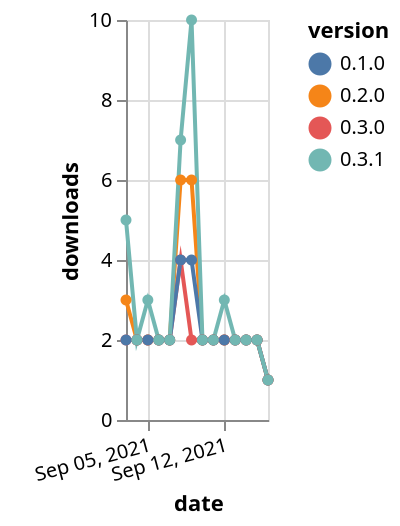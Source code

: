 {"$schema": "https://vega.github.io/schema/vega-lite/v5.json", "description": "A simple bar chart with embedded data.", "data": {"values": [{"date": "2021-09-03", "total": 3438, "delta": 3, "version": "0.2.0"}, {"date": "2021-09-04", "total": 3440, "delta": 2, "version": "0.2.0"}, {"date": "2021-09-05", "total": 3442, "delta": 2, "version": "0.2.0"}, {"date": "2021-09-06", "total": 3444, "delta": 2, "version": "0.2.0"}, {"date": "2021-09-07", "total": 3446, "delta": 2, "version": "0.2.0"}, {"date": "2021-09-08", "total": 3452, "delta": 6, "version": "0.2.0"}, {"date": "2021-09-09", "total": 3458, "delta": 6, "version": "0.2.0"}, {"date": "2021-09-10", "total": 3460, "delta": 2, "version": "0.2.0"}, {"date": "2021-09-11", "total": 3462, "delta": 2, "version": "0.2.0"}, {"date": "2021-09-12", "total": 3464, "delta": 2, "version": "0.2.0"}, {"date": "2021-09-13", "total": 3466, "delta": 2, "version": "0.2.0"}, {"date": "2021-09-14", "total": 3468, "delta": 2, "version": "0.2.0"}, {"date": "2021-09-15", "total": 3470, "delta": 2, "version": "0.2.0"}, {"date": "2021-09-16", "total": 3471, "delta": 1, "version": "0.2.0"}, {"date": "2021-09-03", "total": 1527, "delta": 2, "version": "0.3.0"}, {"date": "2021-09-04", "total": 1529, "delta": 2, "version": "0.3.0"}, {"date": "2021-09-05", "total": 1531, "delta": 2, "version": "0.3.0"}, {"date": "2021-09-06", "total": 1533, "delta": 2, "version": "0.3.0"}, {"date": "2021-09-07", "total": 1535, "delta": 2, "version": "0.3.0"}, {"date": "2021-09-08", "total": 1539, "delta": 4, "version": "0.3.0"}, {"date": "2021-09-09", "total": 1541, "delta": 2, "version": "0.3.0"}, {"date": "2021-09-10", "total": 1543, "delta": 2, "version": "0.3.0"}, {"date": "2021-09-11", "total": 1545, "delta": 2, "version": "0.3.0"}, {"date": "2021-09-12", "total": 1547, "delta": 2, "version": "0.3.0"}, {"date": "2021-09-13", "total": 1549, "delta": 2, "version": "0.3.0"}, {"date": "2021-09-14", "total": 1551, "delta": 2, "version": "0.3.0"}, {"date": "2021-09-15", "total": 1553, "delta": 2, "version": "0.3.0"}, {"date": "2021-09-16", "total": 1554, "delta": 1, "version": "0.3.0"}, {"date": "2021-09-03", "total": 2948, "delta": 2, "version": "0.1.0"}, {"date": "2021-09-04", "total": 2950, "delta": 2, "version": "0.1.0"}, {"date": "2021-09-05", "total": 2952, "delta": 2, "version": "0.1.0"}, {"date": "2021-09-06", "total": 2954, "delta": 2, "version": "0.1.0"}, {"date": "2021-09-07", "total": 2956, "delta": 2, "version": "0.1.0"}, {"date": "2021-09-08", "total": 2960, "delta": 4, "version": "0.1.0"}, {"date": "2021-09-09", "total": 2964, "delta": 4, "version": "0.1.0"}, {"date": "2021-09-10", "total": 2966, "delta": 2, "version": "0.1.0"}, {"date": "2021-09-11", "total": 2968, "delta": 2, "version": "0.1.0"}, {"date": "2021-09-12", "total": 2970, "delta": 2, "version": "0.1.0"}, {"date": "2021-09-13", "total": 2972, "delta": 2, "version": "0.1.0"}, {"date": "2021-09-14", "total": 2974, "delta": 2, "version": "0.1.0"}, {"date": "2021-09-15", "total": 2976, "delta": 2, "version": "0.1.0"}, {"date": "2021-09-16", "total": 2977, "delta": 1, "version": "0.1.0"}, {"date": "2021-09-03", "total": 1693, "delta": 5, "version": "0.3.1"}, {"date": "2021-09-04", "total": 1695, "delta": 2, "version": "0.3.1"}, {"date": "2021-09-05", "total": 1698, "delta": 3, "version": "0.3.1"}, {"date": "2021-09-06", "total": 1700, "delta": 2, "version": "0.3.1"}, {"date": "2021-09-07", "total": 1702, "delta": 2, "version": "0.3.1"}, {"date": "2021-09-08", "total": 1709, "delta": 7, "version": "0.3.1"}, {"date": "2021-09-09", "total": 1719, "delta": 10, "version": "0.3.1"}, {"date": "2021-09-10", "total": 1721, "delta": 2, "version": "0.3.1"}, {"date": "2021-09-11", "total": 1723, "delta": 2, "version": "0.3.1"}, {"date": "2021-09-12", "total": 1726, "delta": 3, "version": "0.3.1"}, {"date": "2021-09-13", "total": 1728, "delta": 2, "version": "0.3.1"}, {"date": "2021-09-14", "total": 1730, "delta": 2, "version": "0.3.1"}, {"date": "2021-09-15", "total": 1732, "delta": 2, "version": "0.3.1"}, {"date": "2021-09-16", "total": 1733, "delta": 1, "version": "0.3.1"}]}, "width": "container", "mark": {"type": "line", "point": {"filled": true}}, "encoding": {"x": {"field": "date", "type": "temporal", "timeUnit": "yearmonthdate", "title": "date", "axis": {"labelAngle": -15}}, "y": {"field": "delta", "type": "quantitative", "title": "downloads"}, "color": {"field": "version", "type": "nominal"}, "tooltip": {"field": "delta"}}}